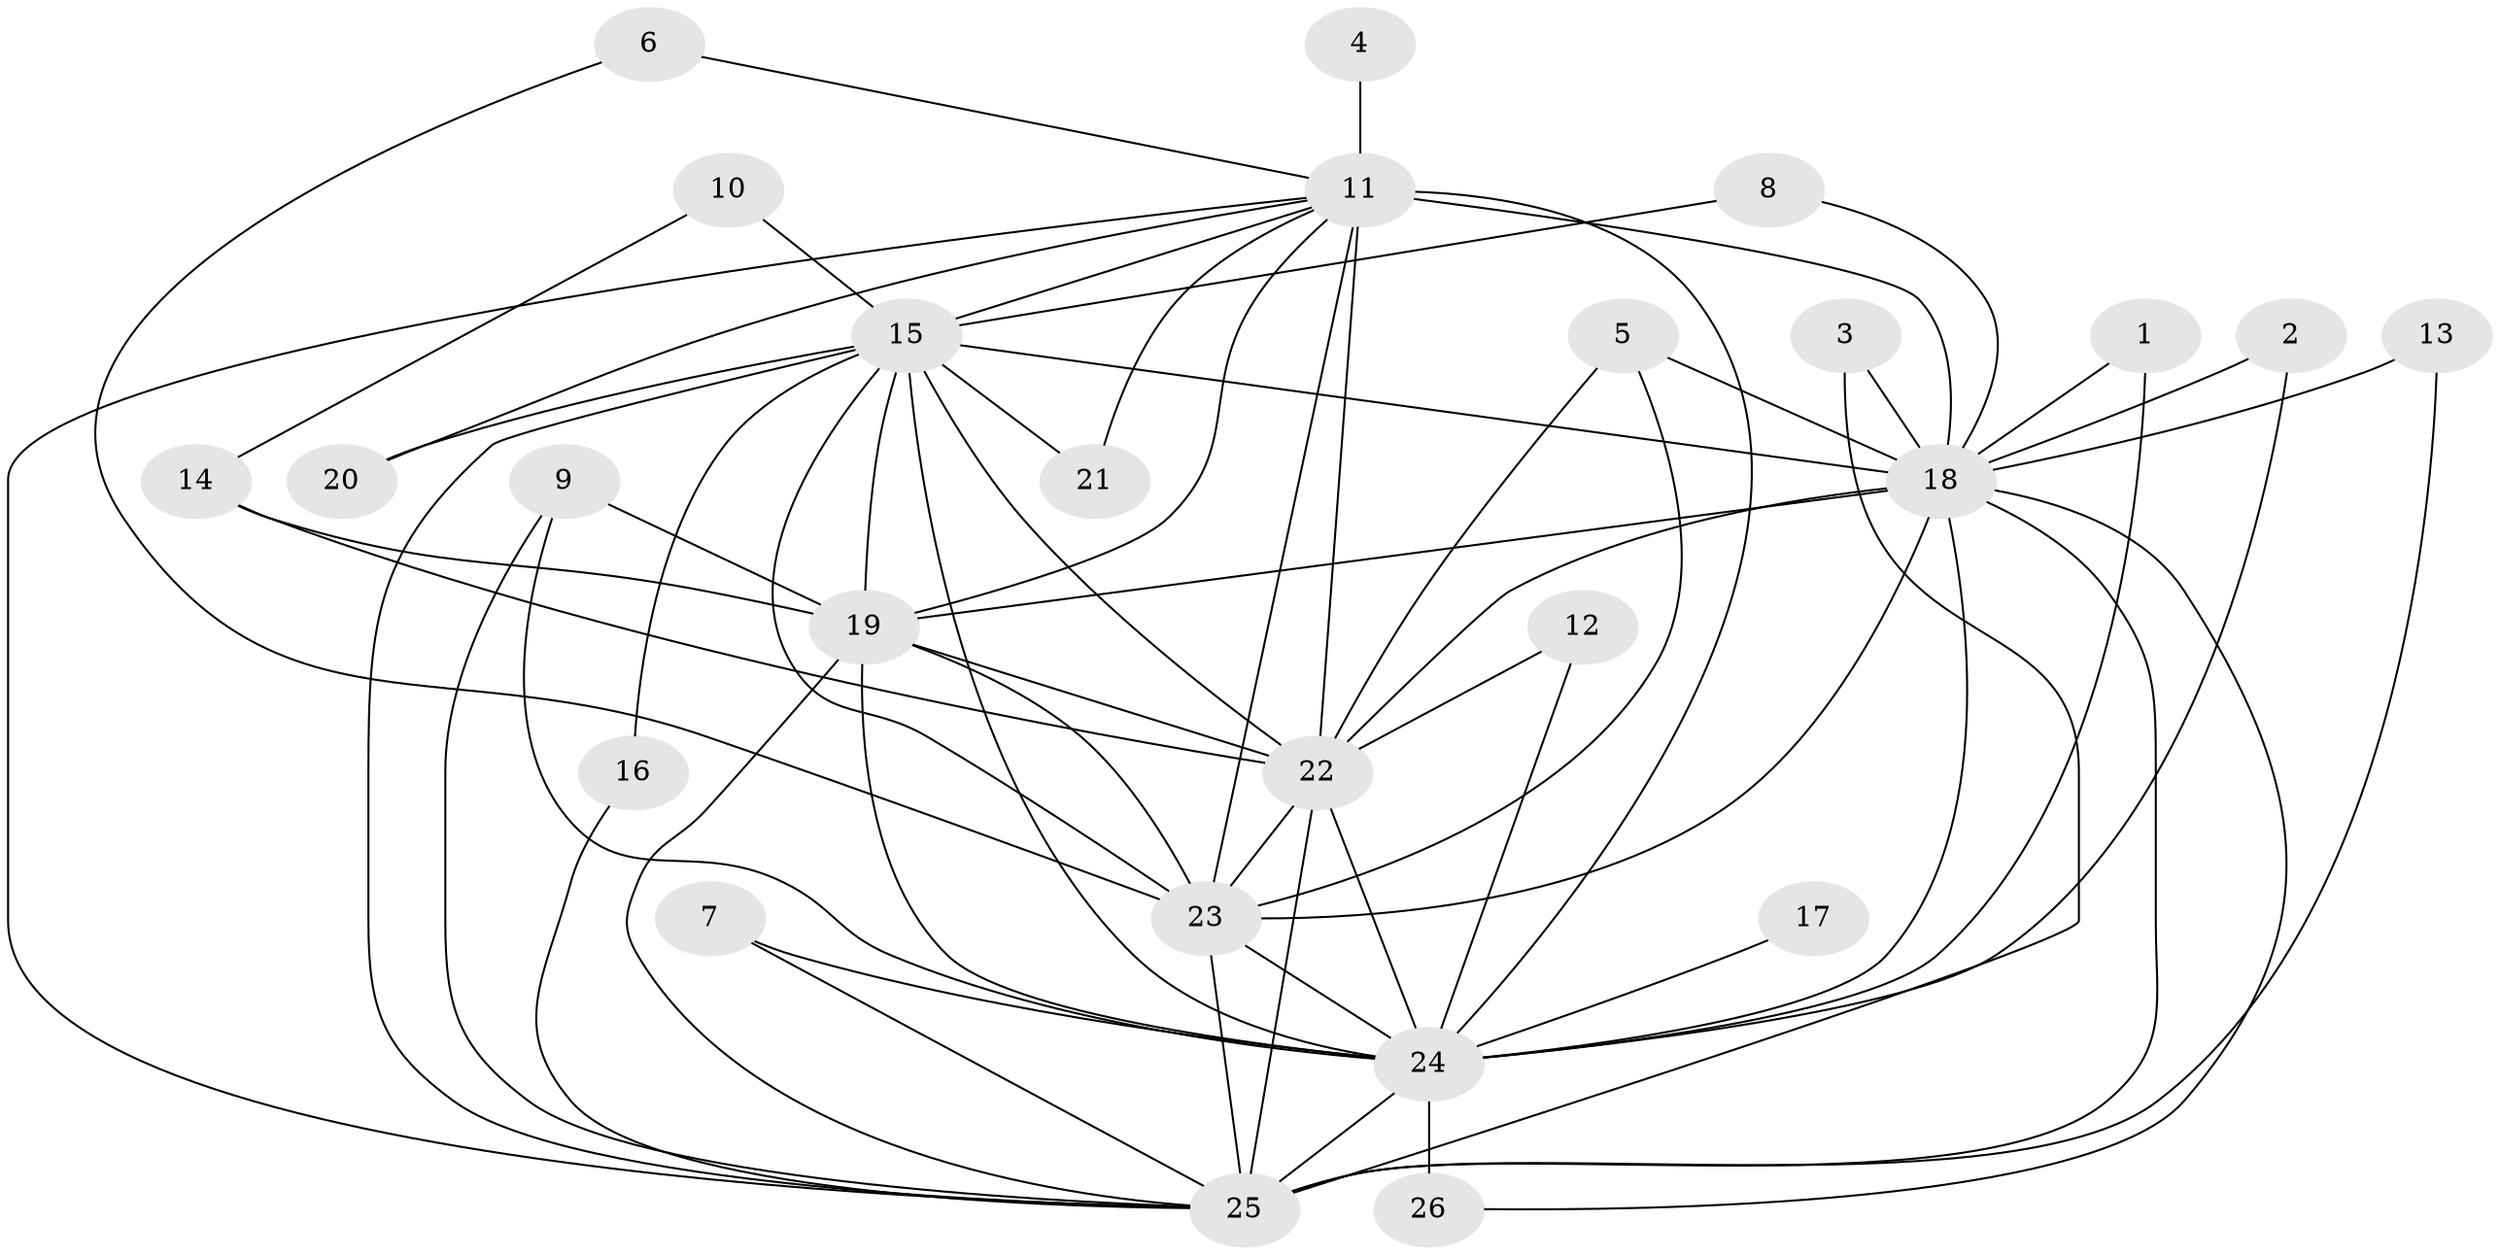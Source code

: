 // original degree distribution, {14: 0.0392156862745098, 19: 0.0392156862745098, 12: 0.0196078431372549, 15: 0.0196078431372549, 17: 0.0392156862745098, 16: 0.0196078431372549, 20: 0.0196078431372549, 2: 0.6862745098039216, 3: 0.0784313725490196, 4: 0.0196078431372549, 5: 0.0196078431372549}
// Generated by graph-tools (version 1.1) at 2025/01/03/09/25 03:01:16]
// undirected, 26 vertices, 64 edges
graph export_dot {
graph [start="1"]
  node [color=gray90,style=filled];
  1;
  2;
  3;
  4;
  5;
  6;
  7;
  8;
  9;
  10;
  11;
  12;
  13;
  14;
  15;
  16;
  17;
  18;
  19;
  20;
  21;
  22;
  23;
  24;
  25;
  26;
  1 -- 18 [weight=1.0];
  1 -- 24 [weight=1.0];
  2 -- 18 [weight=1.0];
  2 -- 24 [weight=1.0];
  3 -- 18 [weight=1.0];
  3 -- 25 [weight=1.0];
  4 -- 11 [weight=1.0];
  5 -- 18 [weight=2.0];
  5 -- 22 [weight=1.0];
  5 -- 23 [weight=1.0];
  6 -- 11 [weight=1.0];
  6 -- 23 [weight=1.0];
  7 -- 24 [weight=1.0];
  7 -- 25 [weight=1.0];
  8 -- 15 [weight=1.0];
  8 -- 18 [weight=1.0];
  9 -- 19 [weight=1.0];
  9 -- 24 [weight=1.0];
  9 -- 25 [weight=1.0];
  10 -- 14 [weight=1.0];
  10 -- 15 [weight=1.0];
  11 -- 15 [weight=1.0];
  11 -- 18 [weight=1.0];
  11 -- 19 [weight=1.0];
  11 -- 20 [weight=1.0];
  11 -- 21 [weight=1.0];
  11 -- 22 [weight=5.0];
  11 -- 23 [weight=1.0];
  11 -- 24 [weight=2.0];
  11 -- 25 [weight=1.0];
  12 -- 22 [weight=1.0];
  12 -- 24 [weight=1.0];
  13 -- 18 [weight=1.0];
  13 -- 25 [weight=1.0];
  14 -- 19 [weight=2.0];
  14 -- 22 [weight=2.0];
  15 -- 16 [weight=1.0];
  15 -- 18 [weight=1.0];
  15 -- 19 [weight=1.0];
  15 -- 20 [weight=1.0];
  15 -- 21 [weight=1.0];
  15 -- 22 [weight=4.0];
  15 -- 23 [weight=2.0];
  15 -- 24 [weight=2.0];
  15 -- 25 [weight=1.0];
  16 -- 25 [weight=1.0];
  17 -- 24 [weight=1.0];
  18 -- 19 [weight=1.0];
  18 -- 22 [weight=5.0];
  18 -- 23 [weight=1.0];
  18 -- 24 [weight=1.0];
  18 -- 25 [weight=1.0];
  18 -- 26 [weight=1.0];
  19 -- 22 [weight=6.0];
  19 -- 23 [weight=1.0];
  19 -- 24 [weight=1.0];
  19 -- 25 [weight=1.0];
  22 -- 23 [weight=5.0];
  22 -- 24 [weight=3.0];
  22 -- 25 [weight=4.0];
  23 -- 24 [weight=1.0];
  23 -- 25 [weight=2.0];
  24 -- 25 [weight=1.0];
  24 -- 26 [weight=2.0];
}
